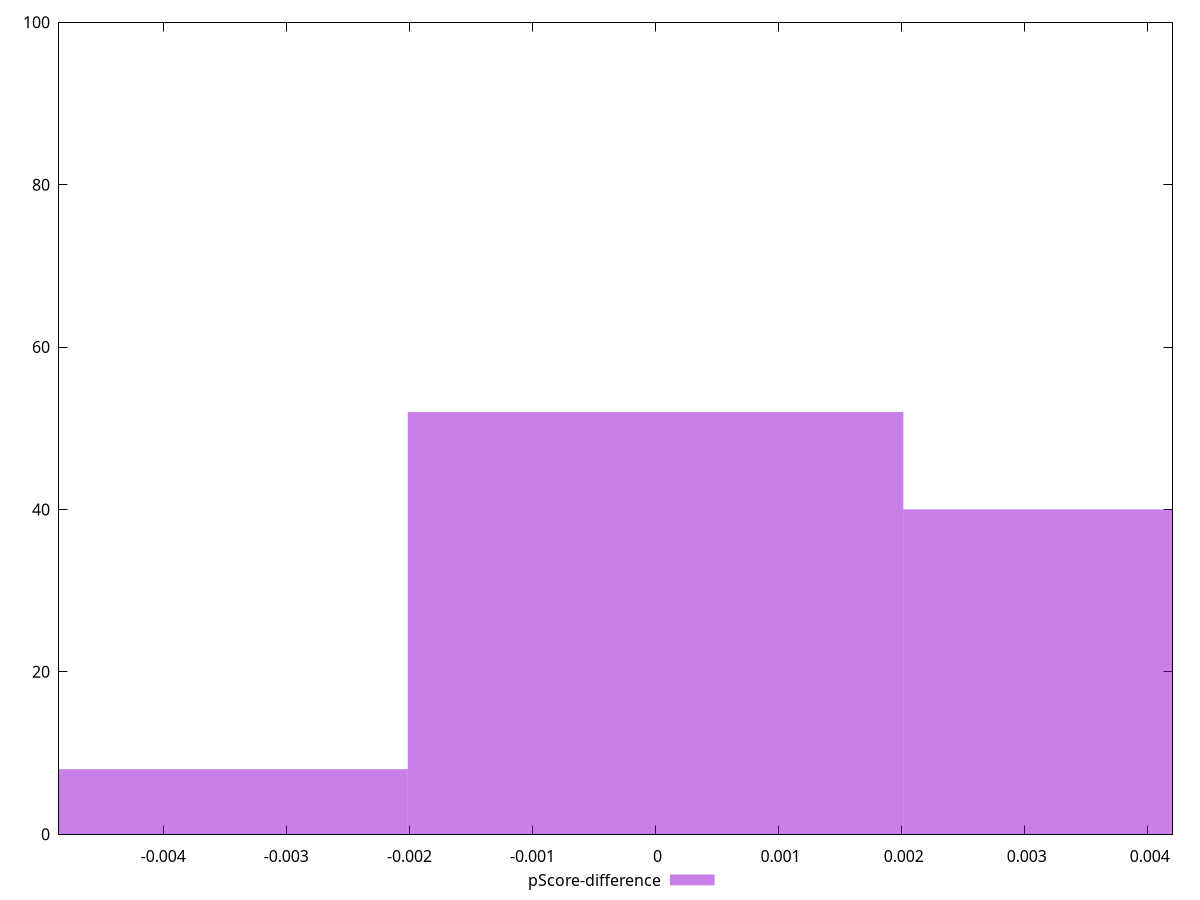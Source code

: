reset

$pScoreDifference <<EOF
0.004027246084741614 40
0 52
-0.004027246084741614 8
EOF

set key outside below
set boxwidth 0.004027246084741614
set xrange [-0.004847373521469828:0.00420071019771158]
set yrange [0:100]
set trange [0:100]
set style fill transparent solid 0.5 noborder
set terminal svg size 640, 490 enhanced background rgb 'white'
set output "reports/report_00030_2021-02-24T20-42-31.540Z/interactive/samples/astro/pScore-difference/histogram.svg"

plot $pScoreDifference title "pScore-difference" with boxes

reset
